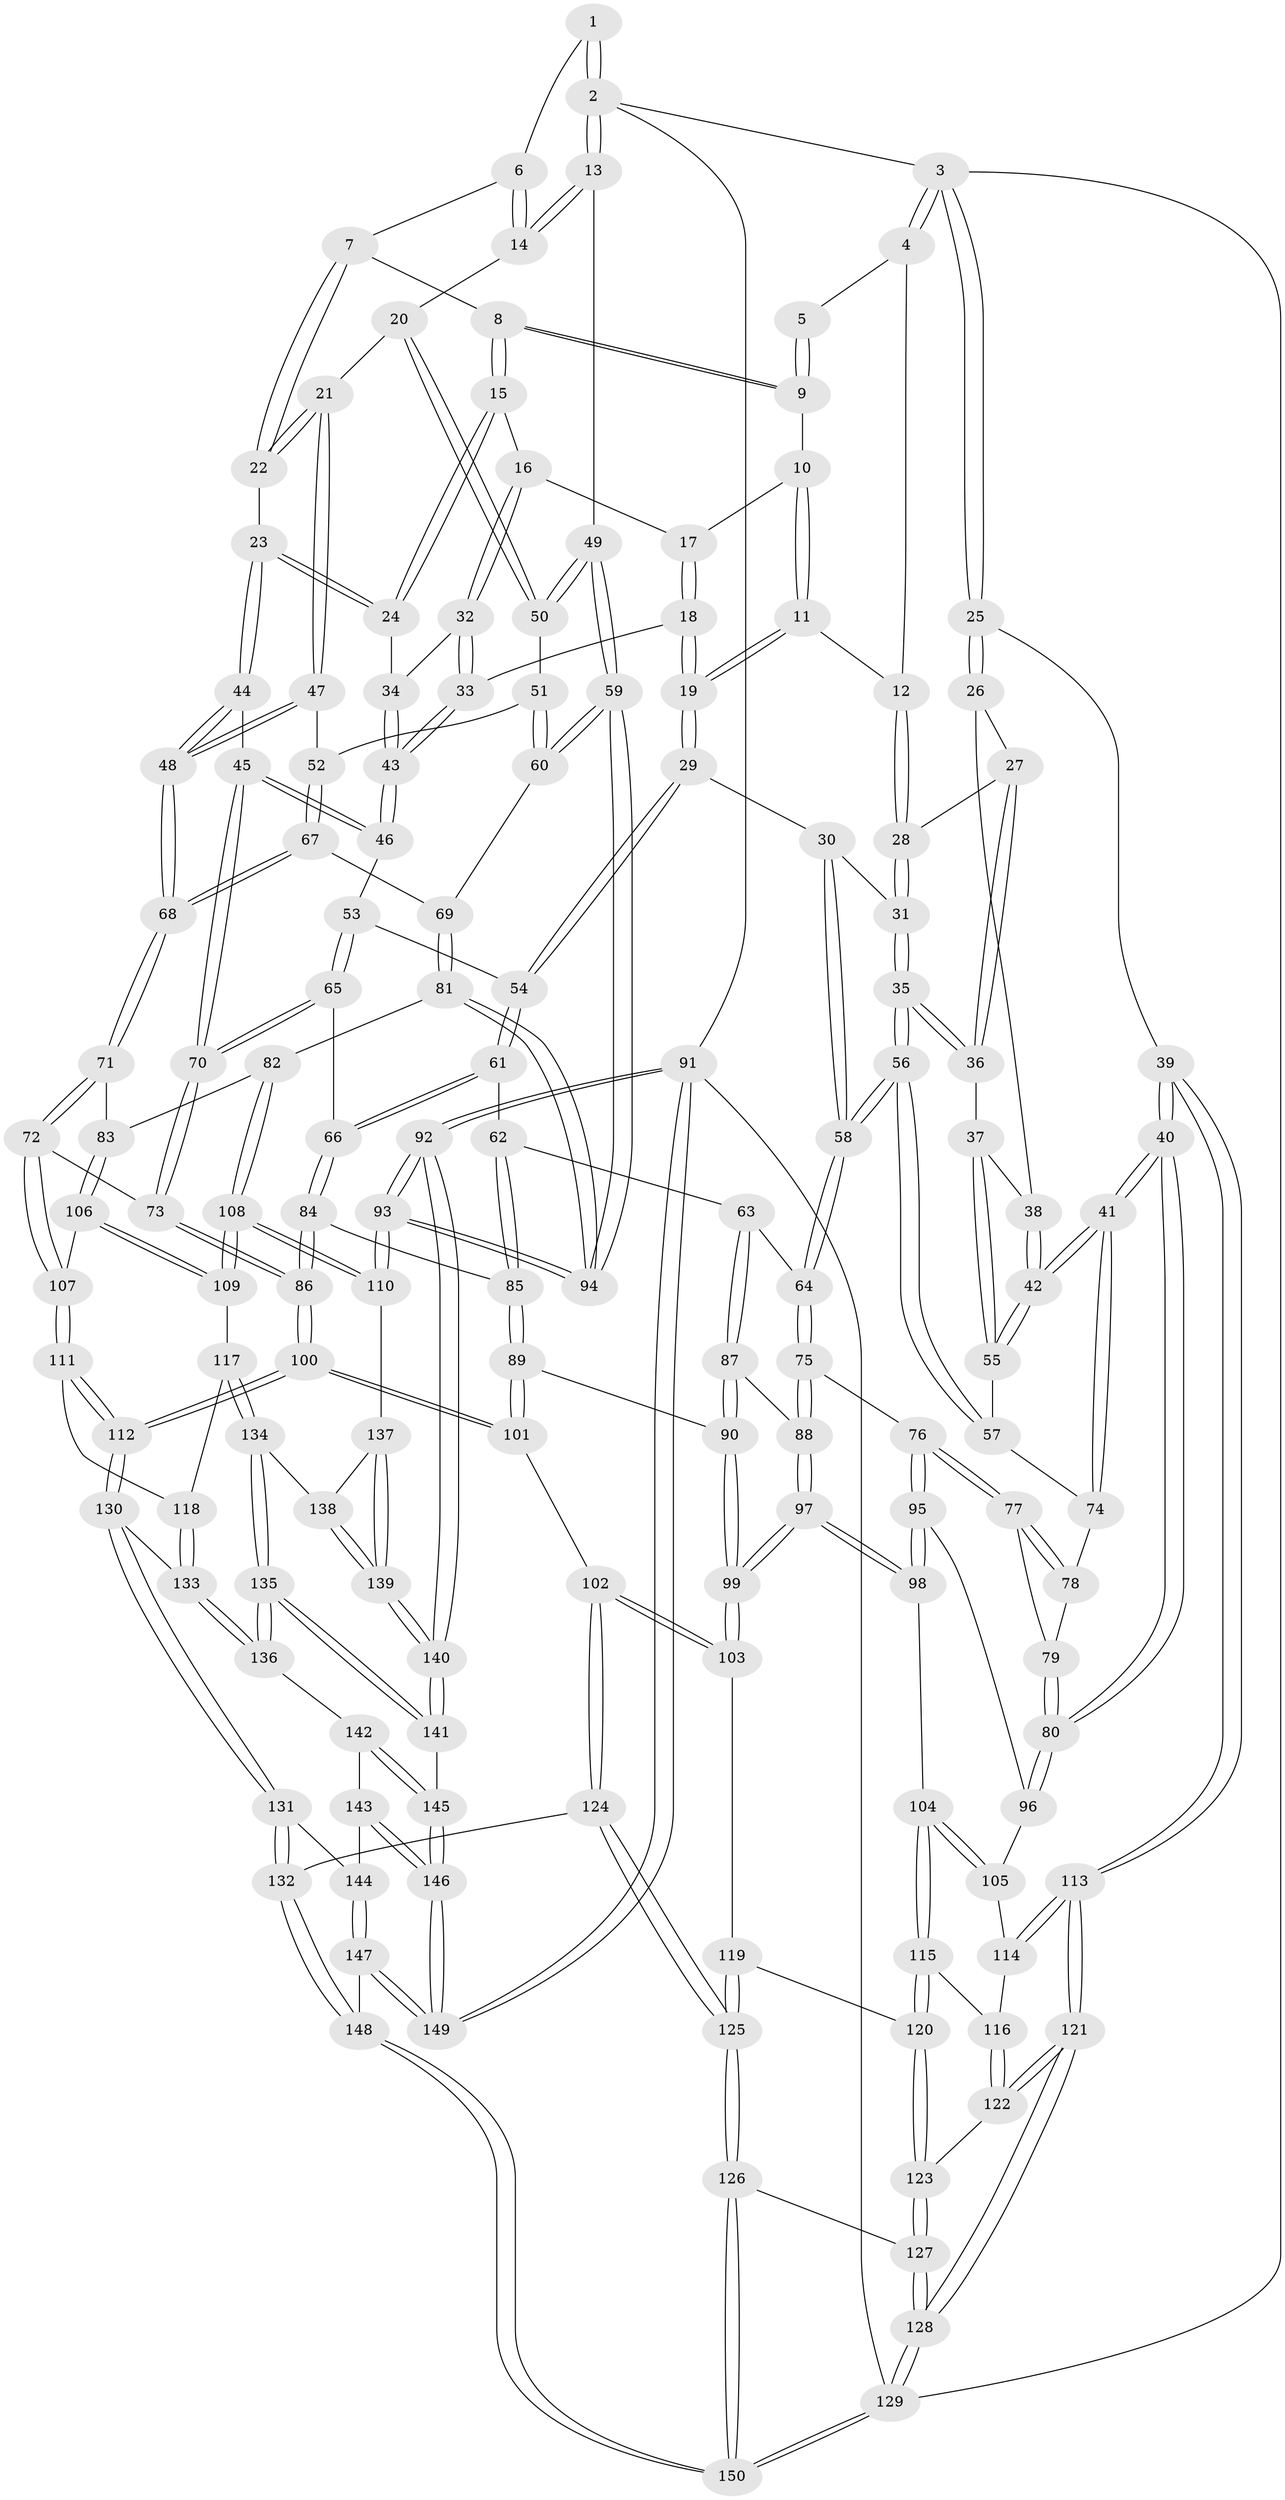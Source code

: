 // Generated by graph-tools (version 1.1) at 2025/11/02/27/25 16:11:52]
// undirected, 150 vertices, 372 edges
graph export_dot {
graph [start="1"]
  node [color=gray90,style=filled];
  1 [pos="+0.7084153780113448+0"];
  2 [pos="+1+0"];
  3 [pos="+0+0"];
  4 [pos="+0.27024419014443324+0"];
  5 [pos="+0.434215354885776+0"];
  6 [pos="+0.7069421862625453+0"];
  7 [pos="+0.6789097210811432+0.0031512323285242862"];
  8 [pos="+0.6236262463065971+0.06464441584716024"];
  9 [pos="+0.5013301919624829+0.04327905254379009"];
  10 [pos="+0.4878070701899228+0.06439774883151428"];
  11 [pos="+0.35576965840774355+0.09193009166576979"];
  12 [pos="+0.25602578623199873+0.02472938049780787"];
  13 [pos="+1+0"];
  14 [pos="+0.8833044126938188+0.11300047143588546"];
  15 [pos="+0.6145858372307679+0.10558423208829396"];
  16 [pos="+0.5832982569897422+0.14514489910952935"];
  17 [pos="+0.48939810571940784+0.07187651608517556"];
  18 [pos="+0.49058798069764653+0.19915053229831275"];
  19 [pos="+0.44205329648212793+0.22762077463859562"];
  20 [pos="+0.8609005560253772+0.15776937294816407"];
  21 [pos="+0.8517163402742016+0.16567640310200382"];
  22 [pos="+0.7724187983332053+0.16220484864578041"];
  23 [pos="+0.7300696259641275+0.19227632479324125"];
  24 [pos="+0.6987696334600918+0.185252277922816"];
  25 [pos="+0+0"];
  26 [pos="+0.09144004747018394+0.130605186301502"];
  27 [pos="+0.16590834677612426+0.10655938708568771"];
  28 [pos="+0.22722032474063497+0.06701606759658636"];
  29 [pos="+0.4406985271884716+0.23126607011287784"];
  30 [pos="+0.3974742139855114+0.24743731312746808"];
  31 [pos="+0.266125610478016+0.19188189552795187"];
  32 [pos="+0.5815092347283215+0.14831873056371692"];
  33 [pos="+0.5101897834490826+0.19607540892968625"];
  34 [pos="+0.631408420409497+0.21575030093636063"];
  35 [pos="+0.2548954516875698+0.2958784994152587"];
  36 [pos="+0.1796278207617859+0.25096478611329953"];
  37 [pos="+0.14612474837037068+0.2701598297514407"];
  38 [pos="+0.08745381256549753+0.1492054351257482"];
  39 [pos="+0+0.452478530627671"];
  40 [pos="+0+0.4321892920825166"];
  41 [pos="+0+0.3962599953774521"];
  42 [pos="+0.019527225525917402+0.33909168566412873"];
  43 [pos="+0.6170194317815839+0.2795693723808302"];
  44 [pos="+0.7111220788718527+0.2982785308248408"];
  45 [pos="+0.6378339385344389+0.3157191799876521"];
  46 [pos="+0.6253552698263201+0.30410556067401917"];
  47 [pos="+0.8543347686250735+0.24459419380587027"];
  48 [pos="+0.7700230435301681+0.3333808978104536"];
  49 [pos="+1+0.18466407713327218"];
  50 [pos="+1+0.23290996672792225"];
  51 [pos="+0.9445339169311271+0.29534691904367716"];
  52 [pos="+0.9144668044792158+0.30840568833077625"];
  53 [pos="+0.510084157425692+0.31491424888369934"];
  54 [pos="+0.44871599120810857+0.2528433808526917"];
  55 [pos="+0.1109095077046611+0.3165547133983024"];
  56 [pos="+0.2723350700915378+0.3439581668626755"];
  57 [pos="+0.2335483740459451+0.35172958842386454"];
  58 [pos="+0.2741626845649854+0.34498550745677287"];
  59 [pos="+1+0.4114017180286906"];
  60 [pos="+1+0.3987566753619048"];
  61 [pos="+0.4106498049660037+0.4027233494066757"];
  62 [pos="+0.359200242831513+0.41520099291288115"];
  63 [pos="+0.3441674907340639+0.41753283418321424"];
  64 [pos="+0.28478848624226477+0.3644130703899456"];
  65 [pos="+0.5135309070743461+0.4127783366279526"];
  66 [pos="+0.48566737632646456+0.43089347525060356"];
  67 [pos="+0.9066947547008966+0.373623482542208"];
  68 [pos="+0.8011671793220323+0.41894952533445634"];
  69 [pos="+0.9590029557937523+0.40512065584806456"];
  70 [pos="+0.6181429961956517+0.4187570654297399"];
  71 [pos="+0.7817019688262601+0.475132429729004"];
  72 [pos="+0.7160938050898672+0.5089038114806878"];
  73 [pos="+0.6767485219718375+0.5060203317181681"];
  74 [pos="+0.17224739484202856+0.4075295534042733"];
  75 [pos="+0.2149070249865598+0.48201155119589306"];
  76 [pos="+0.1902817754673828+0.4857798684836055"];
  77 [pos="+0.18380696066395577+0.47976931750111257"];
  78 [pos="+0.17430174438669363+0.4237688272200955"];
  79 [pos="+0.10751333041888259+0.46553141018475946"];
  80 [pos="+0+0.4323110902079039"];
  81 [pos="+0.9223691288325322+0.521120215264709"];
  82 [pos="+0.8940962404018454+0.5403101581297263"];
  83 [pos="+0.8826812746558963+0.5370810983996248"];
  84 [pos="+0.4835983207407272+0.514062651248533"];
  85 [pos="+0.4548875118970844+0.5296050289435463"];
  86 [pos="+0.5885962428376257+0.5810204476428557"];
  87 [pos="+0.3380325344387442+0.4659413394523349"];
  88 [pos="+0.24388759689822676+0.5018828876243226"];
  89 [pos="+0.44093231368556746+0.5393850509815904"];
  90 [pos="+0.3524690111791188+0.5321739637039716"];
  91 [pos="+1+1"];
  92 [pos="+1+1"];
  93 [pos="+1+0.75808598928455"];
  94 [pos="+1+0.5020792670083623"];
  95 [pos="+0.16939085124080366+0.5429659903799169"];
  96 [pos="+0.14271686813736825+0.5575086168694604"];
  97 [pos="+0.2750134976527336+0.6016602236948657"];
  98 [pos="+0.26934915542836824+0.601453067629055"];
  99 [pos="+0.30230866232219616+0.613750554640904"];
  100 [pos="+0.5654024239297605+0.6768952945127988"];
  101 [pos="+0.4396194424780626+0.6736778812768541"];
  102 [pos="+0.41172089672496226+0.6856363735117945"];
  103 [pos="+0.30534150920674735+0.6209022015656233"];
  104 [pos="+0.21633221519992302+0.6221678675513235"];
  105 [pos="+0.1398352810068265+0.5976445905819552"];
  106 [pos="+0.8183156461902447+0.6363934492849667"];
  107 [pos="+0.7472102896207136+0.6141419593622006"];
  108 [pos="+0.969226084052865+0.6987067492051515"];
  109 [pos="+0.8614446424760618+0.7017234698084104"];
  110 [pos="+0.9796254882453084+0.7046668534991586"];
  111 [pos="+0.7307288251377216+0.675844999652977"];
  112 [pos="+0.5946144541655181+0.7250154335247322"];
  113 [pos="+0+0.5459857299448247"];
  114 [pos="+0.13167394315873931+0.6118913707016925"];
  115 [pos="+0.1627977711019012+0.6827085470082883"];
  116 [pos="+0.12828801907795978+0.6580866237954084"];
  117 [pos="+0.798791506057489+0.7389856150191833"];
  118 [pos="+0.7869055037704324+0.7342816925427308"];
  119 [pos="+0.2686262364759855+0.6900030111212181"];
  120 [pos="+0.17193131528854474+0.703169045486713"];
  121 [pos="+0+0.63695195835578"];
  122 [pos="+0.006711555171480441+0.6967935143408667"];
  123 [pos="+0.15312826365382962+0.8163403225967515"];
  124 [pos="+0.36906916255475597+0.8511760224126144"];
  125 [pos="+0.2799823530751705+0.8586454165941904"];
  126 [pos="+0.24959228327082714+0.8724836928857105"];
  127 [pos="+0.16488884343579652+0.845522320037739"];
  128 [pos="+0+1"];
  129 [pos="+0+1"];
  130 [pos="+0.5975635596743787+0.7543240969223459"];
  131 [pos="+0.513034268610068+0.8543596535817493"];
  132 [pos="+0.39217748386664814+0.8649296578390848"];
  133 [pos="+0.6569737116822251+0.800596150685275"];
  134 [pos="+0.8019831542133068+0.781473923304498"];
  135 [pos="+0.7601080551081267+0.8575358417876181"];
  136 [pos="+0.6632677619286883+0.8101879991635473"];
  137 [pos="+0.9502851679283173+0.7417405013703331"];
  138 [pos="+0.8314995215588052+0.7991861675504579"];
  139 [pos="+0.8807152368386137+0.8406464720098802"];
  140 [pos="+0.8769927102290472+0.9276155321739479"];
  141 [pos="+0.7810041661789764+0.9084337013450546"];
  142 [pos="+0.6525711149150238+0.8852347336228024"];
  143 [pos="+0.6261165156941904+0.9148130701874707"];
  144 [pos="+0.5581270322987474+0.9241613743389758"];
  145 [pos="+0.7370477728583699+0.9491480322065002"];
  146 [pos="+0.698491292044255+1"];
  147 [pos="+0.5480430817298023+1"];
  148 [pos="+0.47367136480654976+1"];
  149 [pos="+0.6510090100926043+1"];
  150 [pos="+0.22288959782849793+1"];
  1 -- 2;
  1 -- 2;
  1 -- 6;
  2 -- 3;
  2 -- 13;
  2 -- 13;
  2 -- 91;
  3 -- 4;
  3 -- 4;
  3 -- 25;
  3 -- 25;
  3 -- 129;
  4 -- 5;
  4 -- 12;
  5 -- 9;
  5 -- 9;
  6 -- 7;
  6 -- 14;
  6 -- 14;
  7 -- 8;
  7 -- 22;
  7 -- 22;
  8 -- 9;
  8 -- 9;
  8 -- 15;
  8 -- 15;
  9 -- 10;
  10 -- 11;
  10 -- 11;
  10 -- 17;
  11 -- 12;
  11 -- 19;
  11 -- 19;
  12 -- 28;
  12 -- 28;
  13 -- 14;
  13 -- 14;
  13 -- 49;
  14 -- 20;
  15 -- 16;
  15 -- 24;
  15 -- 24;
  16 -- 17;
  16 -- 32;
  16 -- 32;
  17 -- 18;
  17 -- 18;
  18 -- 19;
  18 -- 19;
  18 -- 33;
  19 -- 29;
  19 -- 29;
  20 -- 21;
  20 -- 50;
  20 -- 50;
  21 -- 22;
  21 -- 22;
  21 -- 47;
  21 -- 47;
  22 -- 23;
  23 -- 24;
  23 -- 24;
  23 -- 44;
  23 -- 44;
  24 -- 34;
  25 -- 26;
  25 -- 26;
  25 -- 39;
  26 -- 27;
  26 -- 38;
  27 -- 28;
  27 -- 36;
  27 -- 36;
  28 -- 31;
  28 -- 31;
  29 -- 30;
  29 -- 54;
  29 -- 54;
  30 -- 31;
  30 -- 58;
  30 -- 58;
  31 -- 35;
  31 -- 35;
  32 -- 33;
  32 -- 33;
  32 -- 34;
  33 -- 43;
  33 -- 43;
  34 -- 43;
  34 -- 43;
  35 -- 36;
  35 -- 36;
  35 -- 56;
  35 -- 56;
  36 -- 37;
  37 -- 38;
  37 -- 55;
  37 -- 55;
  38 -- 42;
  38 -- 42;
  39 -- 40;
  39 -- 40;
  39 -- 113;
  39 -- 113;
  40 -- 41;
  40 -- 41;
  40 -- 80;
  40 -- 80;
  41 -- 42;
  41 -- 42;
  41 -- 74;
  41 -- 74;
  42 -- 55;
  42 -- 55;
  43 -- 46;
  43 -- 46;
  44 -- 45;
  44 -- 48;
  44 -- 48;
  45 -- 46;
  45 -- 46;
  45 -- 70;
  45 -- 70;
  46 -- 53;
  47 -- 48;
  47 -- 48;
  47 -- 52;
  48 -- 68;
  48 -- 68;
  49 -- 50;
  49 -- 50;
  49 -- 59;
  49 -- 59;
  50 -- 51;
  51 -- 52;
  51 -- 60;
  51 -- 60;
  52 -- 67;
  52 -- 67;
  53 -- 54;
  53 -- 65;
  53 -- 65;
  54 -- 61;
  54 -- 61;
  55 -- 57;
  56 -- 57;
  56 -- 57;
  56 -- 58;
  56 -- 58;
  57 -- 74;
  58 -- 64;
  58 -- 64;
  59 -- 60;
  59 -- 60;
  59 -- 94;
  59 -- 94;
  60 -- 69;
  61 -- 62;
  61 -- 66;
  61 -- 66;
  62 -- 63;
  62 -- 85;
  62 -- 85;
  63 -- 64;
  63 -- 87;
  63 -- 87;
  64 -- 75;
  64 -- 75;
  65 -- 66;
  65 -- 70;
  65 -- 70;
  66 -- 84;
  66 -- 84;
  67 -- 68;
  67 -- 68;
  67 -- 69;
  68 -- 71;
  68 -- 71;
  69 -- 81;
  69 -- 81;
  70 -- 73;
  70 -- 73;
  71 -- 72;
  71 -- 72;
  71 -- 83;
  72 -- 73;
  72 -- 107;
  72 -- 107;
  73 -- 86;
  73 -- 86;
  74 -- 78;
  75 -- 76;
  75 -- 88;
  75 -- 88;
  76 -- 77;
  76 -- 77;
  76 -- 95;
  76 -- 95;
  77 -- 78;
  77 -- 78;
  77 -- 79;
  78 -- 79;
  79 -- 80;
  79 -- 80;
  80 -- 96;
  80 -- 96;
  81 -- 82;
  81 -- 94;
  81 -- 94;
  82 -- 83;
  82 -- 108;
  82 -- 108;
  83 -- 106;
  83 -- 106;
  84 -- 85;
  84 -- 86;
  84 -- 86;
  85 -- 89;
  85 -- 89;
  86 -- 100;
  86 -- 100;
  87 -- 88;
  87 -- 90;
  87 -- 90;
  88 -- 97;
  88 -- 97;
  89 -- 90;
  89 -- 101;
  89 -- 101;
  90 -- 99;
  90 -- 99;
  91 -- 92;
  91 -- 92;
  91 -- 149;
  91 -- 149;
  91 -- 129;
  92 -- 93;
  92 -- 93;
  92 -- 140;
  92 -- 140;
  93 -- 94;
  93 -- 94;
  93 -- 110;
  93 -- 110;
  95 -- 96;
  95 -- 98;
  95 -- 98;
  96 -- 105;
  97 -- 98;
  97 -- 98;
  97 -- 99;
  97 -- 99;
  98 -- 104;
  99 -- 103;
  99 -- 103;
  100 -- 101;
  100 -- 101;
  100 -- 112;
  100 -- 112;
  101 -- 102;
  102 -- 103;
  102 -- 103;
  102 -- 124;
  102 -- 124;
  103 -- 119;
  104 -- 105;
  104 -- 105;
  104 -- 115;
  104 -- 115;
  105 -- 114;
  106 -- 107;
  106 -- 109;
  106 -- 109;
  107 -- 111;
  107 -- 111;
  108 -- 109;
  108 -- 109;
  108 -- 110;
  108 -- 110;
  109 -- 117;
  110 -- 137;
  111 -- 112;
  111 -- 112;
  111 -- 118;
  112 -- 130;
  112 -- 130;
  113 -- 114;
  113 -- 114;
  113 -- 121;
  113 -- 121;
  114 -- 116;
  115 -- 116;
  115 -- 120;
  115 -- 120;
  116 -- 122;
  116 -- 122;
  117 -- 118;
  117 -- 134;
  117 -- 134;
  118 -- 133;
  118 -- 133;
  119 -- 120;
  119 -- 125;
  119 -- 125;
  120 -- 123;
  120 -- 123;
  121 -- 122;
  121 -- 122;
  121 -- 128;
  121 -- 128;
  122 -- 123;
  123 -- 127;
  123 -- 127;
  124 -- 125;
  124 -- 125;
  124 -- 132;
  125 -- 126;
  125 -- 126;
  126 -- 127;
  126 -- 150;
  126 -- 150;
  127 -- 128;
  127 -- 128;
  128 -- 129;
  128 -- 129;
  129 -- 150;
  129 -- 150;
  130 -- 131;
  130 -- 131;
  130 -- 133;
  131 -- 132;
  131 -- 132;
  131 -- 144;
  132 -- 148;
  132 -- 148;
  133 -- 136;
  133 -- 136;
  134 -- 135;
  134 -- 135;
  134 -- 138;
  135 -- 136;
  135 -- 136;
  135 -- 141;
  135 -- 141;
  136 -- 142;
  137 -- 138;
  137 -- 139;
  137 -- 139;
  138 -- 139;
  138 -- 139;
  139 -- 140;
  139 -- 140;
  140 -- 141;
  140 -- 141;
  141 -- 145;
  142 -- 143;
  142 -- 145;
  142 -- 145;
  143 -- 144;
  143 -- 146;
  143 -- 146;
  144 -- 147;
  144 -- 147;
  145 -- 146;
  145 -- 146;
  146 -- 149;
  146 -- 149;
  147 -- 148;
  147 -- 149;
  147 -- 149;
  148 -- 150;
  148 -- 150;
}
